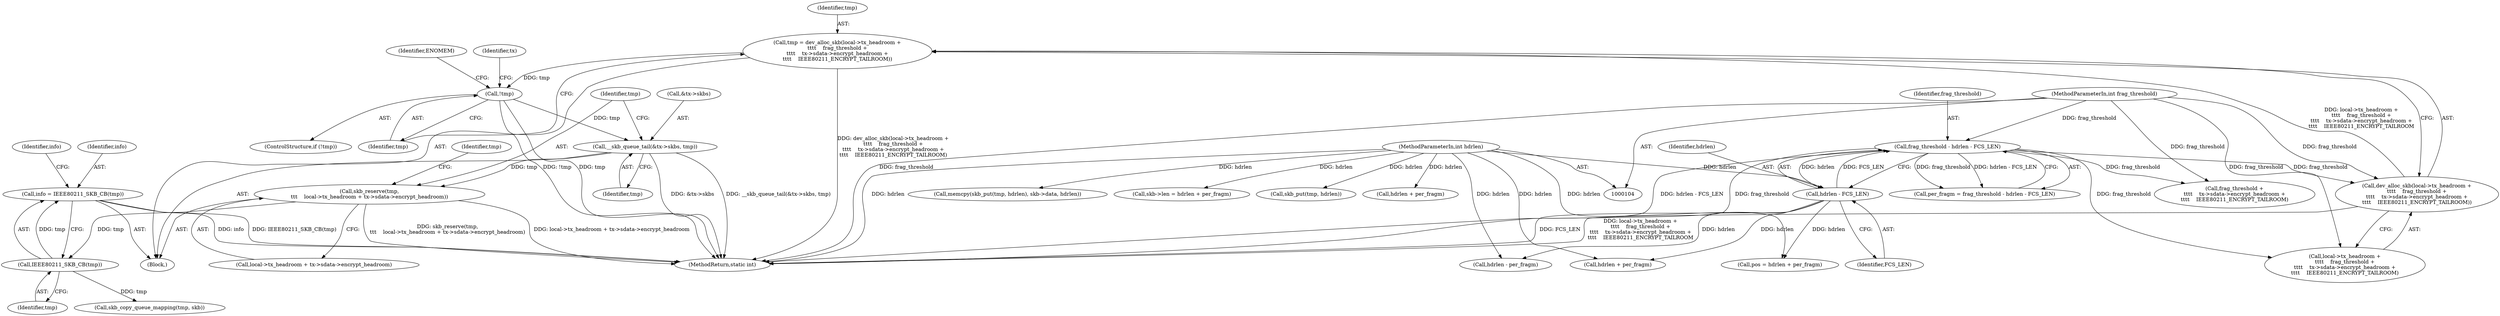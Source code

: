 digraph "0_linux_338f977f4eb441e69bb9a46eaa0ac715c931a67f@pointer" {
"1000217" [label="(Call,info = IEEE80211_SKB_CB(tmp))"];
"1000219" [label="(Call,IEEE80211_SKB_CB(tmp))"];
"1000195" [label="(Call,skb_reserve(tmp,\n\t\t\t    local->tx_headroom + tx->sdata->encrypt_headroom))"];
"1000189" [label="(Call,__skb_queue_tail(&tx->skbs, tmp))"];
"1000184" [label="(Call,!tmp)"];
"1000167" [label="(Call,tmp = dev_alloc_skb(local->tx_headroom +\n\t\t\t\t    frag_threshold +\n\t\t\t\t    tx->sdata->encrypt_headroom +\n\t\t\t\t    IEEE80211_ENCRYPT_TAILROOM))"];
"1000169" [label="(Call,dev_alloc_skb(local->tx_headroom +\n\t\t\t\t    frag_threshold +\n\t\t\t\t    tx->sdata->encrypt_headroom +\n\t\t\t\t    IEEE80211_ENCRYPT_TAILROOM))"];
"1000121" [label="(Call,frag_threshold - hdrlen - FCS_LEN)"];
"1000108" [label="(MethodParameterIn,int frag_threshold)"];
"1000123" [label="(Call,hdrlen - FCS_LEN)"];
"1000107" [label="(MethodParameterIn,int hdrlen)"];
"1000278" [label="(Call,hdrlen + per_fragm)"];
"1000197" [label="(Call,local->tx_headroom + tx->sdata->encrypt_headroom)"];
"1000139" [label="(Call,hdrlen - per_fragm)"];
"1000188" [label="(Identifier,ENOMEM)"];
"1000196" [label="(Identifier,tmp)"];
"1000220" [label="(Identifier,tmp)"];
"1000122" [label="(Identifier,frag_threshold)"];
"1000223" [label="(Identifier,info)"];
"1000194" [label="(Identifier,tmp)"];
"1000167" [label="(Call,tmp = dev_alloc_skb(local->tx_headroom +\n\t\t\t\t    frag_threshold +\n\t\t\t\t    tx->sdata->encrypt_headroom +\n\t\t\t\t    IEEE80211_ENCRYPT_TAILROOM))"];
"1000189" [label="(Call,__skb_queue_tail(&tx->skbs, tmp))"];
"1000190" [label="(Call,&tx->skbs)"];
"1000219" [label="(Call,IEEE80211_SKB_CB(tmp))"];
"1000184" [label="(Call,!tmp)"];
"1000119" [label="(Call,per_fragm = frag_threshold - hdrlen - FCS_LEN)"];
"1000108" [label="(MethodParameterIn,int frag_threshold)"];
"1000169" [label="(Call,dev_alloc_skb(local->tx_headroom +\n\t\t\t\t    frag_threshold +\n\t\t\t\t    tx->sdata->encrypt_headroom +\n\t\t\t\t    IEEE80211_ENCRYPT_TAILROOM))"];
"1000183" [label="(ControlStructure,if (!tmp))"];
"1000124" [label="(Identifier,hdrlen)"];
"1000217" [label="(Call,info = IEEE80211_SKB_CB(tmp))"];
"1000129" [label="(Call,hdrlen + per_fragm)"];
"1000107" [label="(MethodParameterIn,int hdrlen)"];
"1000125" [label="(Identifier,FCS_LEN)"];
"1000127" [label="(Call,pos = hdrlen + per_fragm)"];
"1000168" [label="(Identifier,tmp)"];
"1000253" [label="(Call,memcpy(skb_put(tmp, hdrlen), skb->data, hdrlen))"];
"1000195" [label="(Call,skb_reserve(tmp,\n\t\t\t    local->tx_headroom + tx->sdata->encrypt_headroom))"];
"1000283" [label="(MethodReturn,static int)"];
"1000274" [label="(Call,skb->len = hdrlen + per_fragm)"];
"1000192" [label="(Identifier,tx)"];
"1000152" [label="(Block,)"];
"1000170" [label="(Call,local->tx_headroom +\n\t\t\t\t    frag_threshold +\n\t\t\t\t    tx->sdata->encrypt_headroom +\n\t\t\t\t    IEEE80211_ENCRYPT_TAILROOM)"];
"1000174" [label="(Call,frag_threshold +\n\t\t\t\t    tx->sdata->encrypt_headroom +\n\t\t\t\t    IEEE80211_ENCRYPT_TAILROOM)"];
"1000218" [label="(Identifier,info)"];
"1000208" [label="(Identifier,tmp)"];
"1000185" [label="(Identifier,tmp)"];
"1000236" [label="(Call,skb_copy_queue_mapping(tmp, skb))"];
"1000121" [label="(Call,frag_threshold - hdrlen - FCS_LEN)"];
"1000123" [label="(Call,hdrlen - FCS_LEN)"];
"1000254" [label="(Call,skb_put(tmp, hdrlen))"];
"1000217" -> "1000152"  [label="AST: "];
"1000217" -> "1000219"  [label="CFG: "];
"1000218" -> "1000217"  [label="AST: "];
"1000219" -> "1000217"  [label="AST: "];
"1000223" -> "1000217"  [label="CFG: "];
"1000217" -> "1000283"  [label="DDG: IEEE80211_SKB_CB(tmp)"];
"1000217" -> "1000283"  [label="DDG: info"];
"1000219" -> "1000217"  [label="DDG: tmp"];
"1000219" -> "1000220"  [label="CFG: "];
"1000220" -> "1000219"  [label="AST: "];
"1000195" -> "1000219"  [label="DDG: tmp"];
"1000219" -> "1000236"  [label="DDG: tmp"];
"1000195" -> "1000152"  [label="AST: "];
"1000195" -> "1000197"  [label="CFG: "];
"1000196" -> "1000195"  [label="AST: "];
"1000197" -> "1000195"  [label="AST: "];
"1000208" -> "1000195"  [label="CFG: "];
"1000195" -> "1000283"  [label="DDG: skb_reserve(tmp,\n\t\t\t    local->tx_headroom + tx->sdata->encrypt_headroom)"];
"1000195" -> "1000283"  [label="DDG: local->tx_headroom + tx->sdata->encrypt_headroom"];
"1000189" -> "1000195"  [label="DDG: tmp"];
"1000189" -> "1000152"  [label="AST: "];
"1000189" -> "1000194"  [label="CFG: "];
"1000190" -> "1000189"  [label="AST: "];
"1000194" -> "1000189"  [label="AST: "];
"1000196" -> "1000189"  [label="CFG: "];
"1000189" -> "1000283"  [label="DDG: &tx->skbs"];
"1000189" -> "1000283"  [label="DDG: __skb_queue_tail(&tx->skbs, tmp)"];
"1000184" -> "1000189"  [label="DDG: tmp"];
"1000184" -> "1000183"  [label="AST: "];
"1000184" -> "1000185"  [label="CFG: "];
"1000185" -> "1000184"  [label="AST: "];
"1000188" -> "1000184"  [label="CFG: "];
"1000192" -> "1000184"  [label="CFG: "];
"1000184" -> "1000283"  [label="DDG: tmp"];
"1000184" -> "1000283"  [label="DDG: !tmp"];
"1000167" -> "1000184"  [label="DDG: tmp"];
"1000167" -> "1000152"  [label="AST: "];
"1000167" -> "1000169"  [label="CFG: "];
"1000168" -> "1000167"  [label="AST: "];
"1000169" -> "1000167"  [label="AST: "];
"1000185" -> "1000167"  [label="CFG: "];
"1000167" -> "1000283"  [label="DDG: dev_alloc_skb(local->tx_headroom +\n\t\t\t\t    frag_threshold +\n\t\t\t\t    tx->sdata->encrypt_headroom +\n\t\t\t\t    IEEE80211_ENCRYPT_TAILROOM)"];
"1000169" -> "1000167"  [label="DDG: local->tx_headroom +\n\t\t\t\t    frag_threshold +\n\t\t\t\t    tx->sdata->encrypt_headroom +\n\t\t\t\t    IEEE80211_ENCRYPT_TAILROOM"];
"1000169" -> "1000170"  [label="CFG: "];
"1000170" -> "1000169"  [label="AST: "];
"1000169" -> "1000283"  [label="DDG: local->tx_headroom +\n\t\t\t\t    frag_threshold +\n\t\t\t\t    tx->sdata->encrypt_headroom +\n\t\t\t\t    IEEE80211_ENCRYPT_TAILROOM"];
"1000121" -> "1000169"  [label="DDG: frag_threshold"];
"1000108" -> "1000169"  [label="DDG: frag_threshold"];
"1000121" -> "1000119"  [label="AST: "];
"1000121" -> "1000123"  [label="CFG: "];
"1000122" -> "1000121"  [label="AST: "];
"1000123" -> "1000121"  [label="AST: "];
"1000119" -> "1000121"  [label="CFG: "];
"1000121" -> "1000283"  [label="DDG: hdrlen - FCS_LEN"];
"1000121" -> "1000283"  [label="DDG: frag_threshold"];
"1000121" -> "1000119"  [label="DDG: frag_threshold"];
"1000121" -> "1000119"  [label="DDG: hdrlen - FCS_LEN"];
"1000108" -> "1000121"  [label="DDG: frag_threshold"];
"1000123" -> "1000121"  [label="DDG: hdrlen"];
"1000123" -> "1000121"  [label="DDG: FCS_LEN"];
"1000121" -> "1000170"  [label="DDG: frag_threshold"];
"1000121" -> "1000174"  [label="DDG: frag_threshold"];
"1000108" -> "1000104"  [label="AST: "];
"1000108" -> "1000283"  [label="DDG: frag_threshold"];
"1000108" -> "1000170"  [label="DDG: frag_threshold"];
"1000108" -> "1000174"  [label="DDG: frag_threshold"];
"1000123" -> "1000125"  [label="CFG: "];
"1000124" -> "1000123"  [label="AST: "];
"1000125" -> "1000123"  [label="AST: "];
"1000123" -> "1000283"  [label="DDG: FCS_LEN"];
"1000107" -> "1000123"  [label="DDG: hdrlen"];
"1000123" -> "1000127"  [label="DDG: hdrlen"];
"1000123" -> "1000129"  [label="DDG: hdrlen"];
"1000123" -> "1000139"  [label="DDG: hdrlen"];
"1000107" -> "1000104"  [label="AST: "];
"1000107" -> "1000283"  [label="DDG: hdrlen"];
"1000107" -> "1000127"  [label="DDG: hdrlen"];
"1000107" -> "1000129"  [label="DDG: hdrlen"];
"1000107" -> "1000139"  [label="DDG: hdrlen"];
"1000107" -> "1000254"  [label="DDG: hdrlen"];
"1000107" -> "1000253"  [label="DDG: hdrlen"];
"1000107" -> "1000274"  [label="DDG: hdrlen"];
"1000107" -> "1000278"  [label="DDG: hdrlen"];
}
